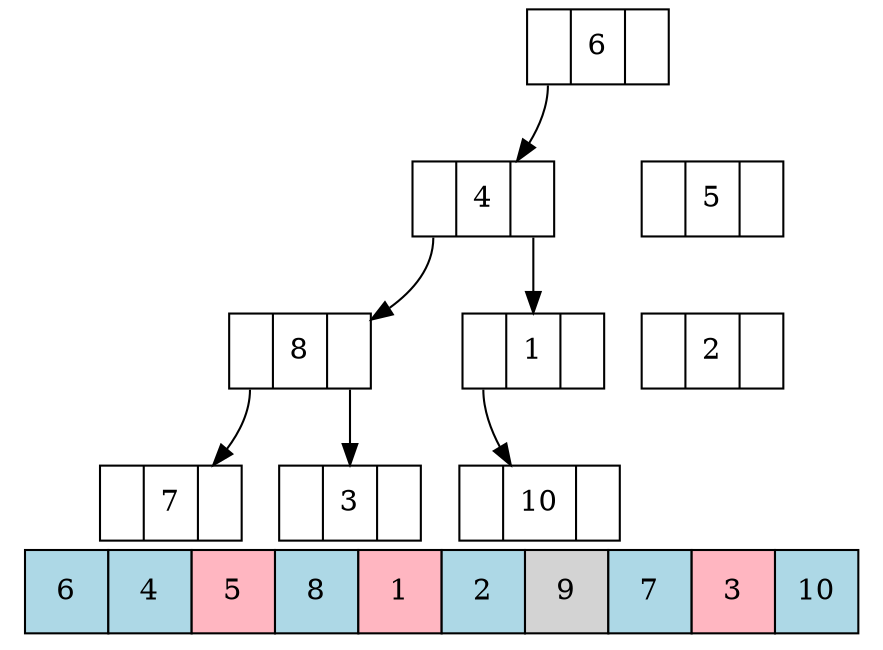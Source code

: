 digraph tree
{
    shape = none
        label = <<table border="0" cellspacing="0">
        <tr>
        <td port="arr0" width="40" height="40" bgcolor="lightblue" border="1">6</td>
        <td port="arr1" width="40" height="40" bgcolor="lightblue" border="1">4</td>
        <td port="arr2" width="40" height="40" bgcolor="lightpink" border="1">5</td>
        <td port="arr3" width="40" height="40" bgcolor="lightblue" border="1">8</td>
        <td port="arr4" width="40" height="40" bgcolor="lightpink" border="1">1</td>
        <td port="arr5" width="40" height="40" bgcolor="lightblue" border="1">2</td>
        <td port="arr6" width="40" height="40" bgcolor="lightgray" border="1">9</td>
        <td port="arr7" width="40" height="40" bgcolor="lightblue" border="1">7</td>
        <td port="arr8" width="40" height="40" bgcolor="lightpink" border="1">3</td>
        <td port="arr9" width="40" height="40" bgcolor="lightblue" border="1">10</td>
        </tr>
        </table>>

    node [shape=record];
    arr0 [label = "<l> | <v> 6 | <r>"];
    arr1 [label = "<l> | <v> 4 | <r>"];
    arr3 [label = "<l> | <v> 8 | <r>"];
    arr7 [label = "<l> | <v> 7 | <r>"];
    arr8 [label = "<l> | <v> 3 | <r>"];
    arr4 [label = "<l> | <v> 1 | <r>"];
    arr9 [label = "<l> | <v> 10 | <r>"];
    arr2 [label = "<l> | <v> 5 | <r>"];
    arr5 [label = "<l> | <v> 2 | <r>"];
    edge[style=invis]
    arr0:r -> arr2
    arr2:l -> arr5
    edge[style=""]
    arr3:l -> arr7
    arr3:r -> arr8
    arr1:l -> arr3
    arr4:l -> arr9
    arr1:r -> arr4
    arr0:l -> arr1
}
